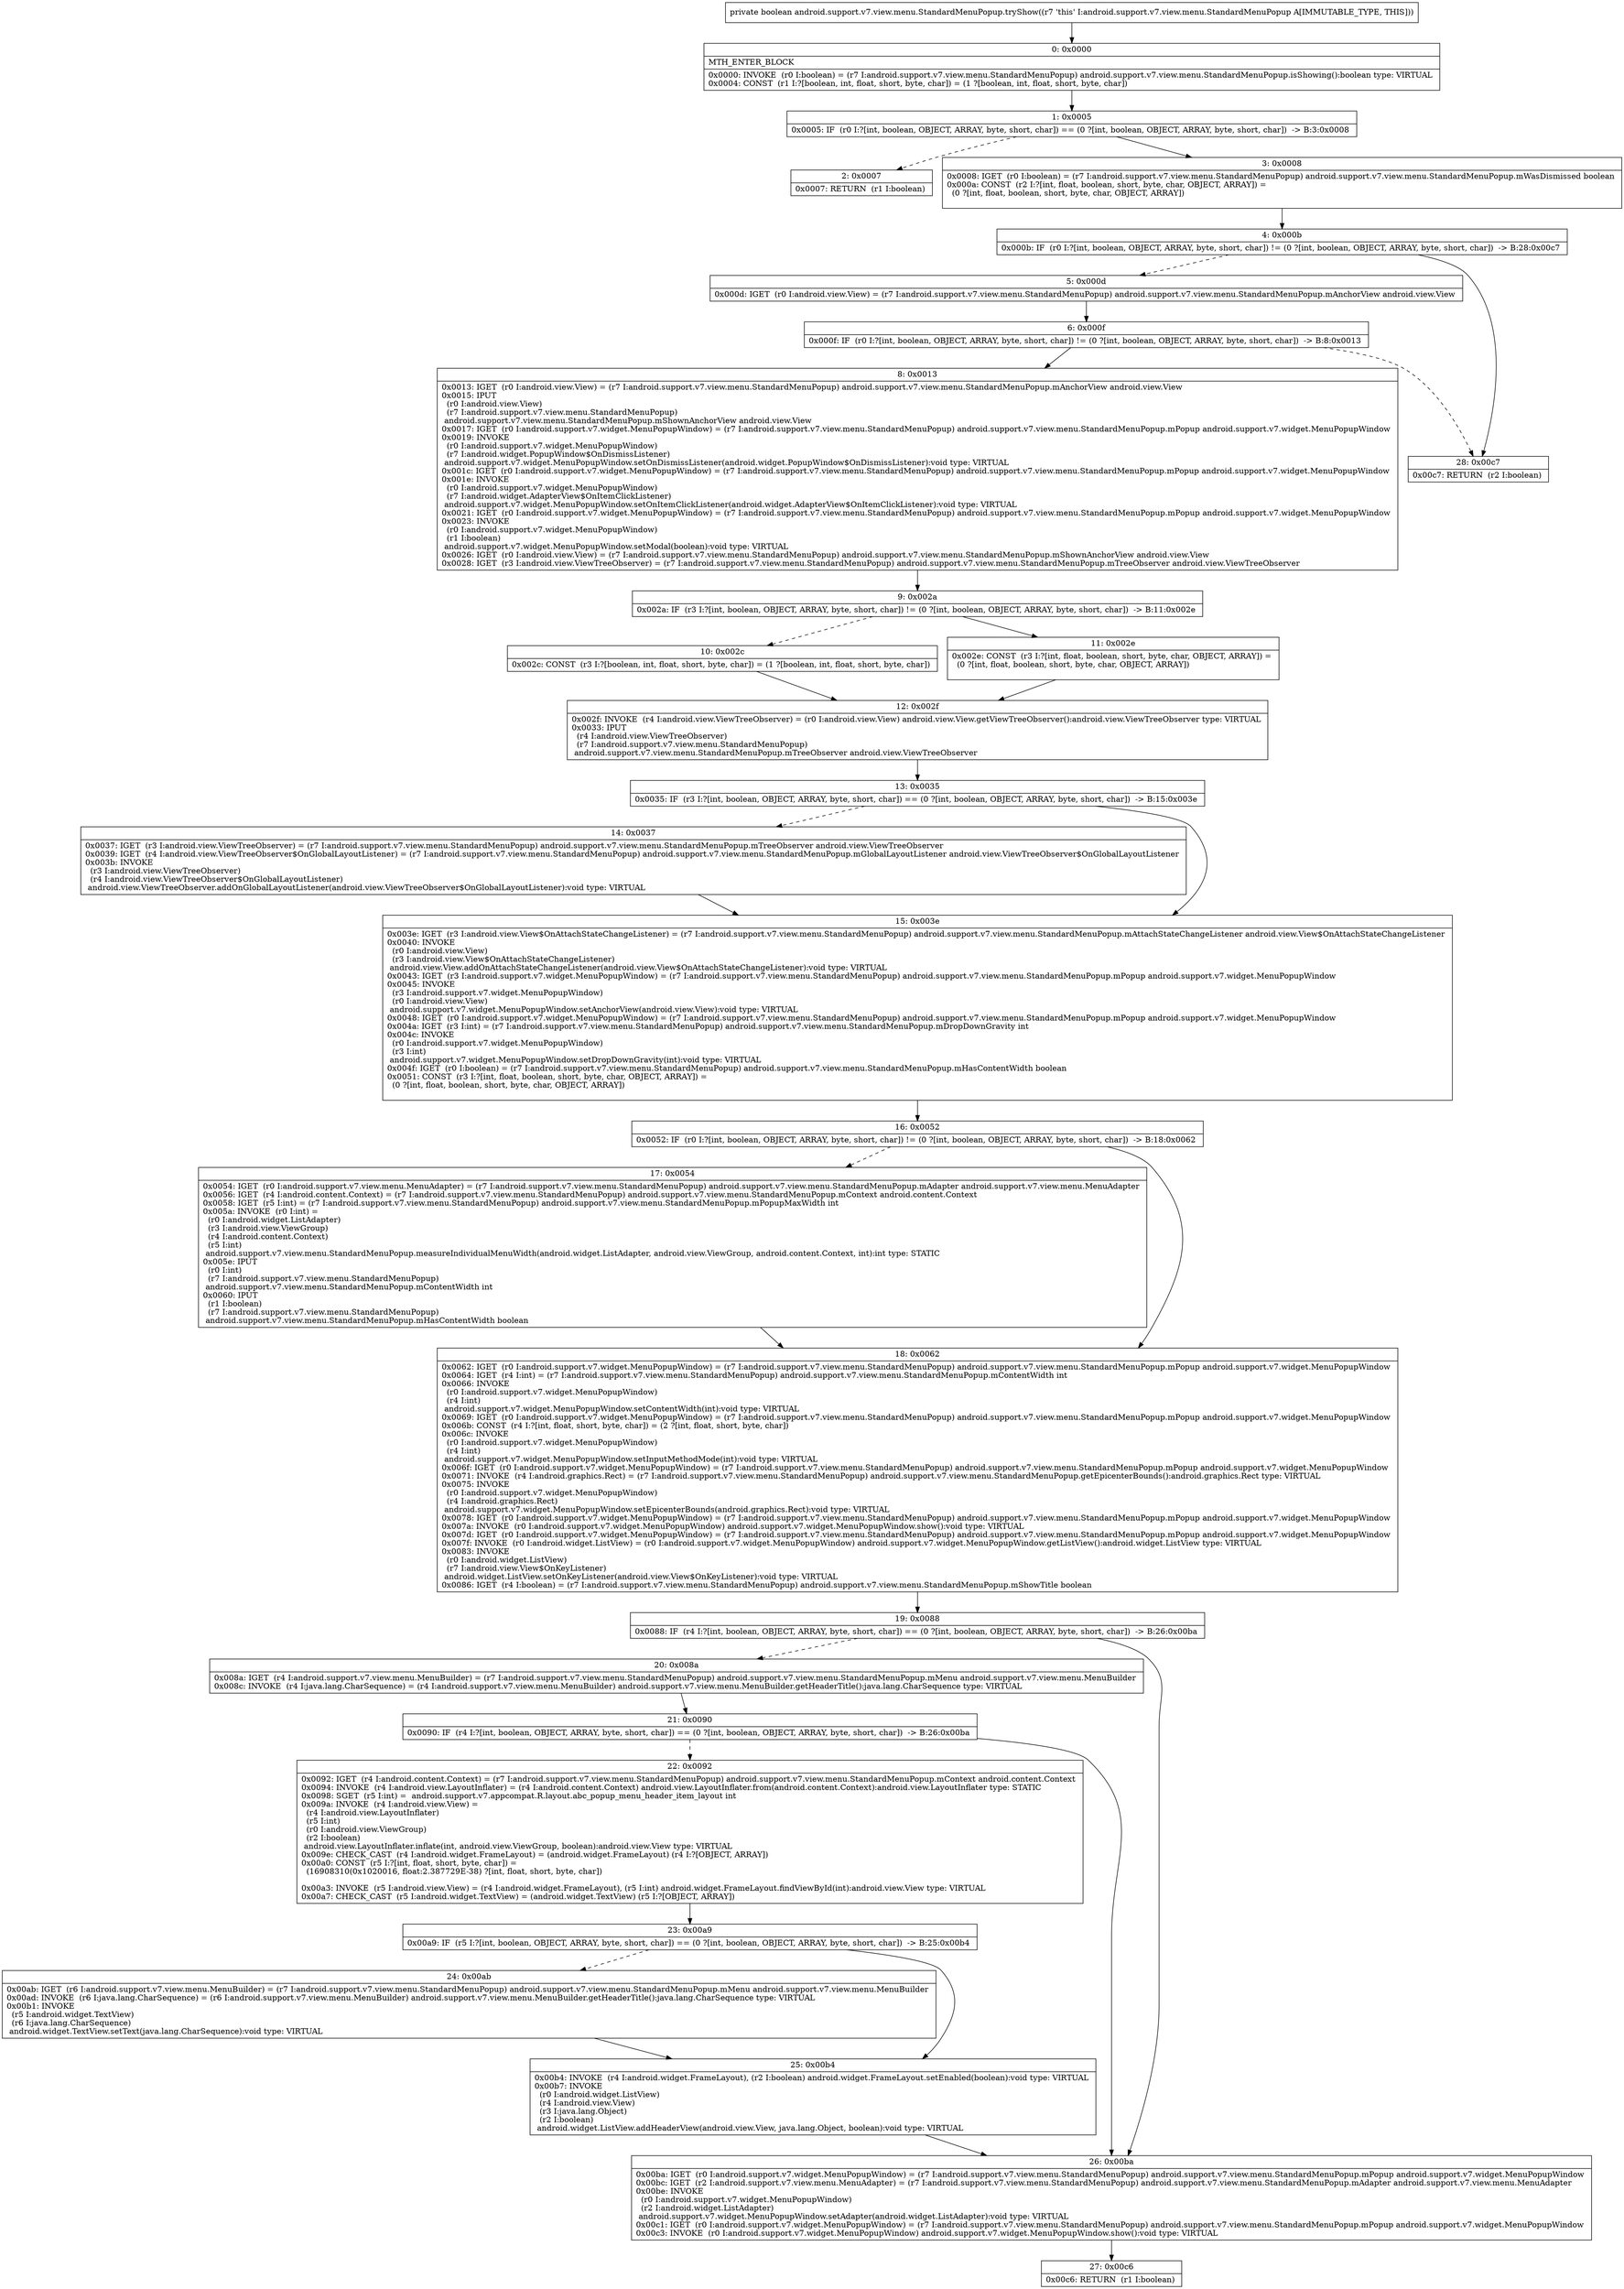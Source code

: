 digraph "CFG forandroid.support.v7.view.menu.StandardMenuPopup.tryShow()Z" {
Node_0 [shape=record,label="{0\:\ 0x0000|MTH_ENTER_BLOCK\l|0x0000: INVOKE  (r0 I:boolean) = (r7 I:android.support.v7.view.menu.StandardMenuPopup) android.support.v7.view.menu.StandardMenuPopup.isShowing():boolean type: VIRTUAL \l0x0004: CONST  (r1 I:?[boolean, int, float, short, byte, char]) = (1 ?[boolean, int, float, short, byte, char]) \l}"];
Node_1 [shape=record,label="{1\:\ 0x0005|0x0005: IF  (r0 I:?[int, boolean, OBJECT, ARRAY, byte, short, char]) == (0 ?[int, boolean, OBJECT, ARRAY, byte, short, char])  \-\> B:3:0x0008 \l}"];
Node_2 [shape=record,label="{2\:\ 0x0007|0x0007: RETURN  (r1 I:boolean) \l}"];
Node_3 [shape=record,label="{3\:\ 0x0008|0x0008: IGET  (r0 I:boolean) = (r7 I:android.support.v7.view.menu.StandardMenuPopup) android.support.v7.view.menu.StandardMenuPopup.mWasDismissed boolean \l0x000a: CONST  (r2 I:?[int, float, boolean, short, byte, char, OBJECT, ARRAY]) = \l  (0 ?[int, float, boolean, short, byte, char, OBJECT, ARRAY])\l \l}"];
Node_4 [shape=record,label="{4\:\ 0x000b|0x000b: IF  (r0 I:?[int, boolean, OBJECT, ARRAY, byte, short, char]) != (0 ?[int, boolean, OBJECT, ARRAY, byte, short, char])  \-\> B:28:0x00c7 \l}"];
Node_5 [shape=record,label="{5\:\ 0x000d|0x000d: IGET  (r0 I:android.view.View) = (r7 I:android.support.v7.view.menu.StandardMenuPopup) android.support.v7.view.menu.StandardMenuPopup.mAnchorView android.view.View \l}"];
Node_6 [shape=record,label="{6\:\ 0x000f|0x000f: IF  (r0 I:?[int, boolean, OBJECT, ARRAY, byte, short, char]) != (0 ?[int, boolean, OBJECT, ARRAY, byte, short, char])  \-\> B:8:0x0013 \l}"];
Node_8 [shape=record,label="{8\:\ 0x0013|0x0013: IGET  (r0 I:android.view.View) = (r7 I:android.support.v7.view.menu.StandardMenuPopup) android.support.v7.view.menu.StandardMenuPopup.mAnchorView android.view.View \l0x0015: IPUT  \l  (r0 I:android.view.View)\l  (r7 I:android.support.v7.view.menu.StandardMenuPopup)\l android.support.v7.view.menu.StandardMenuPopup.mShownAnchorView android.view.View \l0x0017: IGET  (r0 I:android.support.v7.widget.MenuPopupWindow) = (r7 I:android.support.v7.view.menu.StandardMenuPopup) android.support.v7.view.menu.StandardMenuPopup.mPopup android.support.v7.widget.MenuPopupWindow \l0x0019: INVOKE  \l  (r0 I:android.support.v7.widget.MenuPopupWindow)\l  (r7 I:android.widget.PopupWindow$OnDismissListener)\l android.support.v7.widget.MenuPopupWindow.setOnDismissListener(android.widget.PopupWindow$OnDismissListener):void type: VIRTUAL \l0x001c: IGET  (r0 I:android.support.v7.widget.MenuPopupWindow) = (r7 I:android.support.v7.view.menu.StandardMenuPopup) android.support.v7.view.menu.StandardMenuPopup.mPopup android.support.v7.widget.MenuPopupWindow \l0x001e: INVOKE  \l  (r0 I:android.support.v7.widget.MenuPopupWindow)\l  (r7 I:android.widget.AdapterView$OnItemClickListener)\l android.support.v7.widget.MenuPopupWindow.setOnItemClickListener(android.widget.AdapterView$OnItemClickListener):void type: VIRTUAL \l0x0021: IGET  (r0 I:android.support.v7.widget.MenuPopupWindow) = (r7 I:android.support.v7.view.menu.StandardMenuPopup) android.support.v7.view.menu.StandardMenuPopup.mPopup android.support.v7.widget.MenuPopupWindow \l0x0023: INVOKE  \l  (r0 I:android.support.v7.widget.MenuPopupWindow)\l  (r1 I:boolean)\l android.support.v7.widget.MenuPopupWindow.setModal(boolean):void type: VIRTUAL \l0x0026: IGET  (r0 I:android.view.View) = (r7 I:android.support.v7.view.menu.StandardMenuPopup) android.support.v7.view.menu.StandardMenuPopup.mShownAnchorView android.view.View \l0x0028: IGET  (r3 I:android.view.ViewTreeObserver) = (r7 I:android.support.v7.view.menu.StandardMenuPopup) android.support.v7.view.menu.StandardMenuPopup.mTreeObserver android.view.ViewTreeObserver \l}"];
Node_9 [shape=record,label="{9\:\ 0x002a|0x002a: IF  (r3 I:?[int, boolean, OBJECT, ARRAY, byte, short, char]) != (0 ?[int, boolean, OBJECT, ARRAY, byte, short, char])  \-\> B:11:0x002e \l}"];
Node_10 [shape=record,label="{10\:\ 0x002c|0x002c: CONST  (r3 I:?[boolean, int, float, short, byte, char]) = (1 ?[boolean, int, float, short, byte, char]) \l}"];
Node_11 [shape=record,label="{11\:\ 0x002e|0x002e: CONST  (r3 I:?[int, float, boolean, short, byte, char, OBJECT, ARRAY]) = \l  (0 ?[int, float, boolean, short, byte, char, OBJECT, ARRAY])\l \l}"];
Node_12 [shape=record,label="{12\:\ 0x002f|0x002f: INVOKE  (r4 I:android.view.ViewTreeObserver) = (r0 I:android.view.View) android.view.View.getViewTreeObserver():android.view.ViewTreeObserver type: VIRTUAL \l0x0033: IPUT  \l  (r4 I:android.view.ViewTreeObserver)\l  (r7 I:android.support.v7.view.menu.StandardMenuPopup)\l android.support.v7.view.menu.StandardMenuPopup.mTreeObserver android.view.ViewTreeObserver \l}"];
Node_13 [shape=record,label="{13\:\ 0x0035|0x0035: IF  (r3 I:?[int, boolean, OBJECT, ARRAY, byte, short, char]) == (0 ?[int, boolean, OBJECT, ARRAY, byte, short, char])  \-\> B:15:0x003e \l}"];
Node_14 [shape=record,label="{14\:\ 0x0037|0x0037: IGET  (r3 I:android.view.ViewTreeObserver) = (r7 I:android.support.v7.view.menu.StandardMenuPopup) android.support.v7.view.menu.StandardMenuPopup.mTreeObserver android.view.ViewTreeObserver \l0x0039: IGET  (r4 I:android.view.ViewTreeObserver$OnGlobalLayoutListener) = (r7 I:android.support.v7.view.menu.StandardMenuPopup) android.support.v7.view.menu.StandardMenuPopup.mGlobalLayoutListener android.view.ViewTreeObserver$OnGlobalLayoutListener \l0x003b: INVOKE  \l  (r3 I:android.view.ViewTreeObserver)\l  (r4 I:android.view.ViewTreeObserver$OnGlobalLayoutListener)\l android.view.ViewTreeObserver.addOnGlobalLayoutListener(android.view.ViewTreeObserver$OnGlobalLayoutListener):void type: VIRTUAL \l}"];
Node_15 [shape=record,label="{15\:\ 0x003e|0x003e: IGET  (r3 I:android.view.View$OnAttachStateChangeListener) = (r7 I:android.support.v7.view.menu.StandardMenuPopup) android.support.v7.view.menu.StandardMenuPopup.mAttachStateChangeListener android.view.View$OnAttachStateChangeListener \l0x0040: INVOKE  \l  (r0 I:android.view.View)\l  (r3 I:android.view.View$OnAttachStateChangeListener)\l android.view.View.addOnAttachStateChangeListener(android.view.View$OnAttachStateChangeListener):void type: VIRTUAL \l0x0043: IGET  (r3 I:android.support.v7.widget.MenuPopupWindow) = (r7 I:android.support.v7.view.menu.StandardMenuPopup) android.support.v7.view.menu.StandardMenuPopup.mPopup android.support.v7.widget.MenuPopupWindow \l0x0045: INVOKE  \l  (r3 I:android.support.v7.widget.MenuPopupWindow)\l  (r0 I:android.view.View)\l android.support.v7.widget.MenuPopupWindow.setAnchorView(android.view.View):void type: VIRTUAL \l0x0048: IGET  (r0 I:android.support.v7.widget.MenuPopupWindow) = (r7 I:android.support.v7.view.menu.StandardMenuPopup) android.support.v7.view.menu.StandardMenuPopup.mPopup android.support.v7.widget.MenuPopupWindow \l0x004a: IGET  (r3 I:int) = (r7 I:android.support.v7.view.menu.StandardMenuPopup) android.support.v7.view.menu.StandardMenuPopup.mDropDownGravity int \l0x004c: INVOKE  \l  (r0 I:android.support.v7.widget.MenuPopupWindow)\l  (r3 I:int)\l android.support.v7.widget.MenuPopupWindow.setDropDownGravity(int):void type: VIRTUAL \l0x004f: IGET  (r0 I:boolean) = (r7 I:android.support.v7.view.menu.StandardMenuPopup) android.support.v7.view.menu.StandardMenuPopup.mHasContentWidth boolean \l0x0051: CONST  (r3 I:?[int, float, boolean, short, byte, char, OBJECT, ARRAY]) = \l  (0 ?[int, float, boolean, short, byte, char, OBJECT, ARRAY])\l \l}"];
Node_16 [shape=record,label="{16\:\ 0x0052|0x0052: IF  (r0 I:?[int, boolean, OBJECT, ARRAY, byte, short, char]) != (0 ?[int, boolean, OBJECT, ARRAY, byte, short, char])  \-\> B:18:0x0062 \l}"];
Node_17 [shape=record,label="{17\:\ 0x0054|0x0054: IGET  (r0 I:android.support.v7.view.menu.MenuAdapter) = (r7 I:android.support.v7.view.menu.StandardMenuPopup) android.support.v7.view.menu.StandardMenuPopup.mAdapter android.support.v7.view.menu.MenuAdapter \l0x0056: IGET  (r4 I:android.content.Context) = (r7 I:android.support.v7.view.menu.StandardMenuPopup) android.support.v7.view.menu.StandardMenuPopup.mContext android.content.Context \l0x0058: IGET  (r5 I:int) = (r7 I:android.support.v7.view.menu.StandardMenuPopup) android.support.v7.view.menu.StandardMenuPopup.mPopupMaxWidth int \l0x005a: INVOKE  (r0 I:int) = \l  (r0 I:android.widget.ListAdapter)\l  (r3 I:android.view.ViewGroup)\l  (r4 I:android.content.Context)\l  (r5 I:int)\l android.support.v7.view.menu.StandardMenuPopup.measureIndividualMenuWidth(android.widget.ListAdapter, android.view.ViewGroup, android.content.Context, int):int type: STATIC \l0x005e: IPUT  \l  (r0 I:int)\l  (r7 I:android.support.v7.view.menu.StandardMenuPopup)\l android.support.v7.view.menu.StandardMenuPopup.mContentWidth int \l0x0060: IPUT  \l  (r1 I:boolean)\l  (r7 I:android.support.v7.view.menu.StandardMenuPopup)\l android.support.v7.view.menu.StandardMenuPopup.mHasContentWidth boolean \l}"];
Node_18 [shape=record,label="{18\:\ 0x0062|0x0062: IGET  (r0 I:android.support.v7.widget.MenuPopupWindow) = (r7 I:android.support.v7.view.menu.StandardMenuPopup) android.support.v7.view.menu.StandardMenuPopup.mPopup android.support.v7.widget.MenuPopupWindow \l0x0064: IGET  (r4 I:int) = (r7 I:android.support.v7.view.menu.StandardMenuPopup) android.support.v7.view.menu.StandardMenuPopup.mContentWidth int \l0x0066: INVOKE  \l  (r0 I:android.support.v7.widget.MenuPopupWindow)\l  (r4 I:int)\l android.support.v7.widget.MenuPopupWindow.setContentWidth(int):void type: VIRTUAL \l0x0069: IGET  (r0 I:android.support.v7.widget.MenuPopupWindow) = (r7 I:android.support.v7.view.menu.StandardMenuPopup) android.support.v7.view.menu.StandardMenuPopup.mPopup android.support.v7.widget.MenuPopupWindow \l0x006b: CONST  (r4 I:?[int, float, short, byte, char]) = (2 ?[int, float, short, byte, char]) \l0x006c: INVOKE  \l  (r0 I:android.support.v7.widget.MenuPopupWindow)\l  (r4 I:int)\l android.support.v7.widget.MenuPopupWindow.setInputMethodMode(int):void type: VIRTUAL \l0x006f: IGET  (r0 I:android.support.v7.widget.MenuPopupWindow) = (r7 I:android.support.v7.view.menu.StandardMenuPopup) android.support.v7.view.menu.StandardMenuPopup.mPopup android.support.v7.widget.MenuPopupWindow \l0x0071: INVOKE  (r4 I:android.graphics.Rect) = (r7 I:android.support.v7.view.menu.StandardMenuPopup) android.support.v7.view.menu.StandardMenuPopup.getEpicenterBounds():android.graphics.Rect type: VIRTUAL \l0x0075: INVOKE  \l  (r0 I:android.support.v7.widget.MenuPopupWindow)\l  (r4 I:android.graphics.Rect)\l android.support.v7.widget.MenuPopupWindow.setEpicenterBounds(android.graphics.Rect):void type: VIRTUAL \l0x0078: IGET  (r0 I:android.support.v7.widget.MenuPopupWindow) = (r7 I:android.support.v7.view.menu.StandardMenuPopup) android.support.v7.view.menu.StandardMenuPopup.mPopup android.support.v7.widget.MenuPopupWindow \l0x007a: INVOKE  (r0 I:android.support.v7.widget.MenuPopupWindow) android.support.v7.widget.MenuPopupWindow.show():void type: VIRTUAL \l0x007d: IGET  (r0 I:android.support.v7.widget.MenuPopupWindow) = (r7 I:android.support.v7.view.menu.StandardMenuPopup) android.support.v7.view.menu.StandardMenuPopup.mPopup android.support.v7.widget.MenuPopupWindow \l0x007f: INVOKE  (r0 I:android.widget.ListView) = (r0 I:android.support.v7.widget.MenuPopupWindow) android.support.v7.widget.MenuPopupWindow.getListView():android.widget.ListView type: VIRTUAL \l0x0083: INVOKE  \l  (r0 I:android.widget.ListView)\l  (r7 I:android.view.View$OnKeyListener)\l android.widget.ListView.setOnKeyListener(android.view.View$OnKeyListener):void type: VIRTUAL \l0x0086: IGET  (r4 I:boolean) = (r7 I:android.support.v7.view.menu.StandardMenuPopup) android.support.v7.view.menu.StandardMenuPopup.mShowTitle boolean \l}"];
Node_19 [shape=record,label="{19\:\ 0x0088|0x0088: IF  (r4 I:?[int, boolean, OBJECT, ARRAY, byte, short, char]) == (0 ?[int, boolean, OBJECT, ARRAY, byte, short, char])  \-\> B:26:0x00ba \l}"];
Node_20 [shape=record,label="{20\:\ 0x008a|0x008a: IGET  (r4 I:android.support.v7.view.menu.MenuBuilder) = (r7 I:android.support.v7.view.menu.StandardMenuPopup) android.support.v7.view.menu.StandardMenuPopup.mMenu android.support.v7.view.menu.MenuBuilder \l0x008c: INVOKE  (r4 I:java.lang.CharSequence) = (r4 I:android.support.v7.view.menu.MenuBuilder) android.support.v7.view.menu.MenuBuilder.getHeaderTitle():java.lang.CharSequence type: VIRTUAL \l}"];
Node_21 [shape=record,label="{21\:\ 0x0090|0x0090: IF  (r4 I:?[int, boolean, OBJECT, ARRAY, byte, short, char]) == (0 ?[int, boolean, OBJECT, ARRAY, byte, short, char])  \-\> B:26:0x00ba \l}"];
Node_22 [shape=record,label="{22\:\ 0x0092|0x0092: IGET  (r4 I:android.content.Context) = (r7 I:android.support.v7.view.menu.StandardMenuPopup) android.support.v7.view.menu.StandardMenuPopup.mContext android.content.Context \l0x0094: INVOKE  (r4 I:android.view.LayoutInflater) = (r4 I:android.content.Context) android.view.LayoutInflater.from(android.content.Context):android.view.LayoutInflater type: STATIC \l0x0098: SGET  (r5 I:int) =  android.support.v7.appcompat.R.layout.abc_popup_menu_header_item_layout int \l0x009a: INVOKE  (r4 I:android.view.View) = \l  (r4 I:android.view.LayoutInflater)\l  (r5 I:int)\l  (r0 I:android.view.ViewGroup)\l  (r2 I:boolean)\l android.view.LayoutInflater.inflate(int, android.view.ViewGroup, boolean):android.view.View type: VIRTUAL \l0x009e: CHECK_CAST  (r4 I:android.widget.FrameLayout) = (android.widget.FrameLayout) (r4 I:?[OBJECT, ARRAY]) \l0x00a0: CONST  (r5 I:?[int, float, short, byte, char]) = \l  (16908310(0x1020016, float:2.387729E\-38) ?[int, float, short, byte, char])\l \l0x00a3: INVOKE  (r5 I:android.view.View) = (r4 I:android.widget.FrameLayout), (r5 I:int) android.widget.FrameLayout.findViewById(int):android.view.View type: VIRTUAL \l0x00a7: CHECK_CAST  (r5 I:android.widget.TextView) = (android.widget.TextView) (r5 I:?[OBJECT, ARRAY]) \l}"];
Node_23 [shape=record,label="{23\:\ 0x00a9|0x00a9: IF  (r5 I:?[int, boolean, OBJECT, ARRAY, byte, short, char]) == (0 ?[int, boolean, OBJECT, ARRAY, byte, short, char])  \-\> B:25:0x00b4 \l}"];
Node_24 [shape=record,label="{24\:\ 0x00ab|0x00ab: IGET  (r6 I:android.support.v7.view.menu.MenuBuilder) = (r7 I:android.support.v7.view.menu.StandardMenuPopup) android.support.v7.view.menu.StandardMenuPopup.mMenu android.support.v7.view.menu.MenuBuilder \l0x00ad: INVOKE  (r6 I:java.lang.CharSequence) = (r6 I:android.support.v7.view.menu.MenuBuilder) android.support.v7.view.menu.MenuBuilder.getHeaderTitle():java.lang.CharSequence type: VIRTUAL \l0x00b1: INVOKE  \l  (r5 I:android.widget.TextView)\l  (r6 I:java.lang.CharSequence)\l android.widget.TextView.setText(java.lang.CharSequence):void type: VIRTUAL \l}"];
Node_25 [shape=record,label="{25\:\ 0x00b4|0x00b4: INVOKE  (r4 I:android.widget.FrameLayout), (r2 I:boolean) android.widget.FrameLayout.setEnabled(boolean):void type: VIRTUAL \l0x00b7: INVOKE  \l  (r0 I:android.widget.ListView)\l  (r4 I:android.view.View)\l  (r3 I:java.lang.Object)\l  (r2 I:boolean)\l android.widget.ListView.addHeaderView(android.view.View, java.lang.Object, boolean):void type: VIRTUAL \l}"];
Node_26 [shape=record,label="{26\:\ 0x00ba|0x00ba: IGET  (r0 I:android.support.v7.widget.MenuPopupWindow) = (r7 I:android.support.v7.view.menu.StandardMenuPopup) android.support.v7.view.menu.StandardMenuPopup.mPopup android.support.v7.widget.MenuPopupWindow \l0x00bc: IGET  (r2 I:android.support.v7.view.menu.MenuAdapter) = (r7 I:android.support.v7.view.menu.StandardMenuPopup) android.support.v7.view.menu.StandardMenuPopup.mAdapter android.support.v7.view.menu.MenuAdapter \l0x00be: INVOKE  \l  (r0 I:android.support.v7.widget.MenuPopupWindow)\l  (r2 I:android.widget.ListAdapter)\l android.support.v7.widget.MenuPopupWindow.setAdapter(android.widget.ListAdapter):void type: VIRTUAL \l0x00c1: IGET  (r0 I:android.support.v7.widget.MenuPopupWindow) = (r7 I:android.support.v7.view.menu.StandardMenuPopup) android.support.v7.view.menu.StandardMenuPopup.mPopup android.support.v7.widget.MenuPopupWindow \l0x00c3: INVOKE  (r0 I:android.support.v7.widget.MenuPopupWindow) android.support.v7.widget.MenuPopupWindow.show():void type: VIRTUAL \l}"];
Node_27 [shape=record,label="{27\:\ 0x00c6|0x00c6: RETURN  (r1 I:boolean) \l}"];
Node_28 [shape=record,label="{28\:\ 0x00c7|0x00c7: RETURN  (r2 I:boolean) \l}"];
MethodNode[shape=record,label="{private boolean android.support.v7.view.menu.StandardMenuPopup.tryShow((r7 'this' I:android.support.v7.view.menu.StandardMenuPopup A[IMMUTABLE_TYPE, THIS])) }"];
MethodNode -> Node_0;
Node_0 -> Node_1;
Node_1 -> Node_2[style=dashed];
Node_1 -> Node_3;
Node_3 -> Node_4;
Node_4 -> Node_5[style=dashed];
Node_4 -> Node_28;
Node_5 -> Node_6;
Node_6 -> Node_8;
Node_6 -> Node_28[style=dashed];
Node_8 -> Node_9;
Node_9 -> Node_10[style=dashed];
Node_9 -> Node_11;
Node_10 -> Node_12;
Node_11 -> Node_12;
Node_12 -> Node_13;
Node_13 -> Node_14[style=dashed];
Node_13 -> Node_15;
Node_14 -> Node_15;
Node_15 -> Node_16;
Node_16 -> Node_17[style=dashed];
Node_16 -> Node_18;
Node_17 -> Node_18;
Node_18 -> Node_19;
Node_19 -> Node_20[style=dashed];
Node_19 -> Node_26;
Node_20 -> Node_21;
Node_21 -> Node_22[style=dashed];
Node_21 -> Node_26;
Node_22 -> Node_23;
Node_23 -> Node_24[style=dashed];
Node_23 -> Node_25;
Node_24 -> Node_25;
Node_25 -> Node_26;
Node_26 -> Node_27;
}

